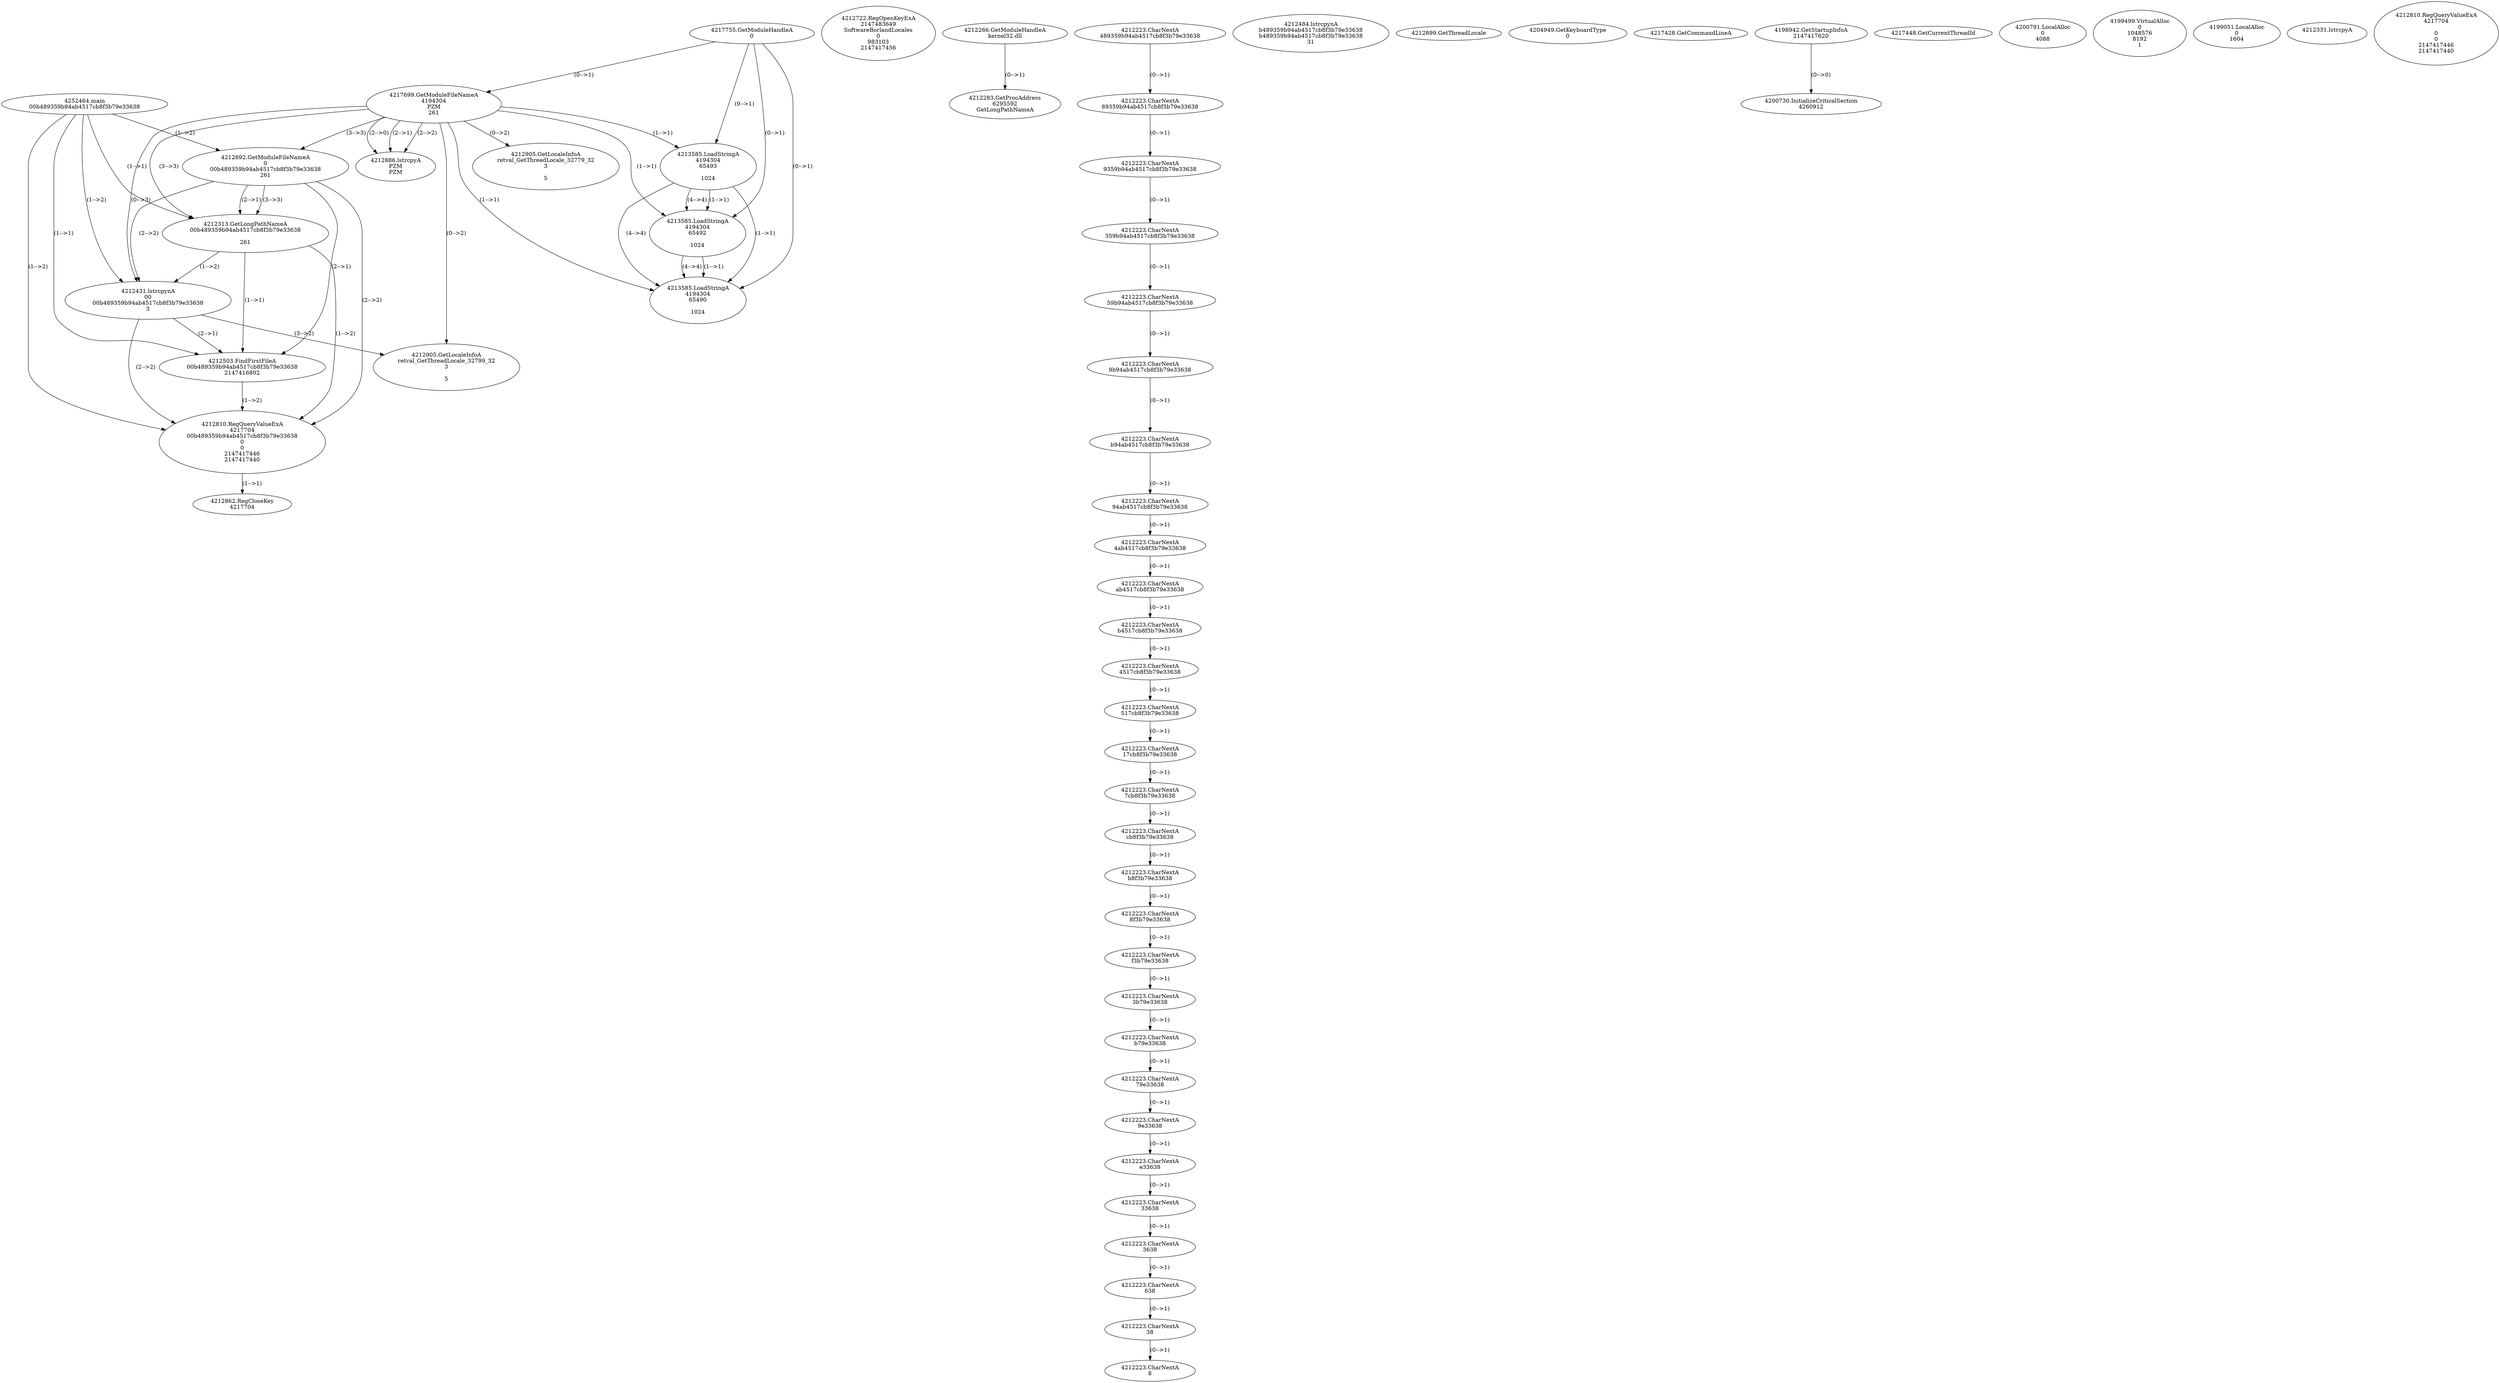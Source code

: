 // Global SCDG with merge call
digraph {
	0 [label="4252464.main
00b489359b94ab4517cb8f3b79e33638"]
	1 [label="4217755.GetModuleHandleA
0"]
	2 [label="4217699.GetModuleFileNameA
4194304
PZM
261"]
	1 -> 2 [label="(0-->1)"]
	3 [label="4212692.GetModuleFileNameA
0
00b489359b94ab4517cb8f3b79e33638
261"]
	0 -> 3 [label="(1-->2)"]
	2 -> 3 [label="(3-->3)"]
	4 [label="4212722.RegOpenKeyExA
2147483649
Software\Borland\Locales
0
983103
2147417456"]
	5 [label="4212266.GetModuleHandleA
kernel32.dll"]
	6 [label="4212283.GetProcAddress
6295592
GetLongPathNameA"]
	5 -> 6 [label="(0-->1)"]
	7 [label="4212313.GetLongPathNameA
00b489359b94ab4517cb8f3b79e33638

261"]
	0 -> 7 [label="(1-->1)"]
	3 -> 7 [label="(2-->1)"]
	2 -> 7 [label="(3-->3)"]
	3 -> 7 [label="(3-->3)"]
	8 [label="4212431.lstrcpynA
00
00b489359b94ab4517cb8f3b79e33638
3"]
	0 -> 8 [label="(1-->2)"]
	3 -> 8 [label="(2-->2)"]
	7 -> 8 [label="(1-->2)"]
	2 -> 8 [label="(0-->3)"]
	9 [label="4212223.CharNextA
489359b94ab4517cb8f3b79e33638"]
	10 [label="4212223.CharNextA
89359b94ab4517cb8f3b79e33638"]
	9 -> 10 [label="(0-->1)"]
	11 [label="4212223.CharNextA
9359b94ab4517cb8f3b79e33638"]
	10 -> 11 [label="(0-->1)"]
	12 [label="4212223.CharNextA
359b94ab4517cb8f3b79e33638"]
	11 -> 12 [label="(0-->1)"]
	13 [label="4212223.CharNextA
59b94ab4517cb8f3b79e33638"]
	12 -> 13 [label="(0-->1)"]
	14 [label="4212223.CharNextA
9b94ab4517cb8f3b79e33638"]
	13 -> 14 [label="(0-->1)"]
	15 [label="4212223.CharNextA
b94ab4517cb8f3b79e33638"]
	14 -> 15 [label="(0-->1)"]
	16 [label="4212223.CharNextA
94ab4517cb8f3b79e33638"]
	15 -> 16 [label="(0-->1)"]
	17 [label="4212223.CharNextA
4ab4517cb8f3b79e33638"]
	16 -> 17 [label="(0-->1)"]
	18 [label="4212223.CharNextA
ab4517cb8f3b79e33638"]
	17 -> 18 [label="(0-->1)"]
	19 [label="4212223.CharNextA
b4517cb8f3b79e33638"]
	18 -> 19 [label="(0-->1)"]
	20 [label="4212223.CharNextA
4517cb8f3b79e33638"]
	19 -> 20 [label="(0-->1)"]
	21 [label="4212223.CharNextA
517cb8f3b79e33638"]
	20 -> 21 [label="(0-->1)"]
	22 [label="4212223.CharNextA
17cb8f3b79e33638"]
	21 -> 22 [label="(0-->1)"]
	23 [label="4212223.CharNextA
7cb8f3b79e33638"]
	22 -> 23 [label="(0-->1)"]
	24 [label="4212223.CharNextA
cb8f3b79e33638"]
	23 -> 24 [label="(0-->1)"]
	25 [label="4212223.CharNextA
b8f3b79e33638"]
	24 -> 25 [label="(0-->1)"]
	26 [label="4212223.CharNextA
8f3b79e33638"]
	25 -> 26 [label="(0-->1)"]
	27 [label="4212223.CharNextA
f3b79e33638"]
	26 -> 27 [label="(0-->1)"]
	28 [label="4212223.CharNextA
3b79e33638"]
	27 -> 28 [label="(0-->1)"]
	29 [label="4212223.CharNextA
b79e33638"]
	28 -> 29 [label="(0-->1)"]
	30 [label="4212223.CharNextA
79e33638"]
	29 -> 30 [label="(0-->1)"]
	31 [label="4212223.CharNextA
9e33638"]
	30 -> 31 [label="(0-->1)"]
	32 [label="4212223.CharNextA
e33638"]
	31 -> 32 [label="(0-->1)"]
	33 [label="4212223.CharNextA
33638"]
	32 -> 33 [label="(0-->1)"]
	34 [label="4212223.CharNextA
3638"]
	33 -> 34 [label="(0-->1)"]
	35 [label="4212223.CharNextA
638"]
	34 -> 35 [label="(0-->1)"]
	36 [label="4212223.CharNextA
38"]
	35 -> 36 [label="(0-->1)"]
	37 [label="4212223.CharNextA
8"]
	36 -> 37 [label="(0-->1)"]
	38 [label="4212484.lstrcpynA
b489359b94ab4517cb8f3b79e33638
b489359b94ab4517cb8f3b79e33638
31"]
	39 [label="4212503.FindFirstFileA
00b489359b94ab4517cb8f3b79e33638
2147416802"]
	0 -> 39 [label="(1-->1)"]
	3 -> 39 [label="(2-->1)"]
	7 -> 39 [label="(1-->1)"]
	8 -> 39 [label="(2-->1)"]
	40 [label="4212810.RegQueryValueExA
4217704
00b489359b94ab4517cb8f3b79e33638
0
0
2147417446
2147417440"]
	0 -> 40 [label="(1-->2)"]
	3 -> 40 [label="(2-->2)"]
	7 -> 40 [label="(1-->2)"]
	8 -> 40 [label="(2-->2)"]
	39 -> 40 [label="(1-->2)"]
	41 [label="4212862.RegCloseKey
4217704"]
	40 -> 41 [label="(1-->1)"]
	42 [label="4212886.lstrcpyA
PZM
PZM"]
	2 -> 42 [label="(2-->1)"]
	2 -> 42 [label="(2-->2)"]
	2 -> 42 [label="(2-->0)"]
	43 [label="4212899.GetThreadLocale
"]
	44 [label="4212905.GetLocaleInfoA
retval_GetThreadLocale_32799_32
3

5"]
	2 -> 44 [label="(0-->2)"]
	8 -> 44 [label="(3-->2)"]
	45 [label="4204949.GetKeyboardType
0"]
	46 [label="4217428.GetCommandLineA
"]
	47 [label="4198942.GetStartupInfoA
2147417620"]
	48 [label="4217448.GetCurrentThreadId
"]
	49 [label="4213585.LoadStringA
4194304
65493

1024"]
	1 -> 49 [label="(0-->1)"]
	2 -> 49 [label="(1-->1)"]
	50 [label="4213585.LoadStringA
4194304
65492

1024"]
	1 -> 50 [label="(0-->1)"]
	2 -> 50 [label="(1-->1)"]
	49 -> 50 [label="(1-->1)"]
	49 -> 50 [label="(4-->4)"]
	51 [label="4213585.LoadStringA
4194304
65490

1024"]
	1 -> 51 [label="(0-->1)"]
	2 -> 51 [label="(1-->1)"]
	49 -> 51 [label="(1-->1)"]
	50 -> 51 [label="(1-->1)"]
	49 -> 51 [label="(4-->4)"]
	50 -> 51 [label="(4-->4)"]
	52 [label="4200730.InitializeCriticalSection
4260912"]
	47 -> 52 [label="(0-->0)"]
	53 [label="4200791.LocalAlloc
0
4088"]
	54 [label="4199499.VirtualAlloc
0
1048576
8192
1"]
	55 [label="4199051.LocalAlloc
0
1604"]
	56 [label="4212331.lstrcpyA

"]
	57 [label="4212810.RegQueryValueExA
4217704

0
0
2147417446
2147417440"]
	58 [label="4212905.GetLocaleInfoA
retval_GetThreadLocale_32779_32
3

5"]
	2 -> 58 [label="(0-->2)"]
}
